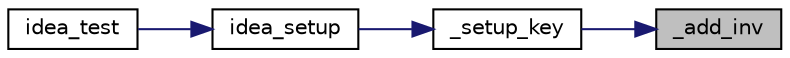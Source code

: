 digraph "_add_inv"
{
 // LATEX_PDF_SIZE
  edge [fontname="Helvetica",fontsize="10",labelfontname="Helvetica",labelfontsize="10"];
  node [fontname="Helvetica",fontsize="10",shape=record];
  rankdir="RL";
  Node1 [label="_add_inv",height=0.2,width=0.4,color="black", fillcolor="grey75", style="filled", fontcolor="black",tooltip=" "];
  Node1 -> Node2 [dir="back",color="midnightblue",fontsize="10",style="solid"];
  Node2 [label="_setup_key",height=0.2,width=0.4,color="black", fillcolor="white", style="filled",URL="$idea_8c.html#a774d69e04dcfc0def5903f910e74433e",tooltip=" "];
  Node2 -> Node3 [dir="back",color="midnightblue",fontsize="10",style="solid"];
  Node3 [label="idea_setup",height=0.2,width=0.4,color="black", fillcolor="white", style="filled",URL="$idea_8c.html#a86bb338185b8878c1d1d9981d0673cd2",tooltip=" "];
  Node3 -> Node4 [dir="back",color="midnightblue",fontsize="10",style="solid"];
  Node4 [label="idea_test",height=0.2,width=0.4,color="black", fillcolor="white", style="filled",URL="$idea_8c.html#ad92e9322772754b8d6f1d62d093ed022",tooltip=" "];
}
